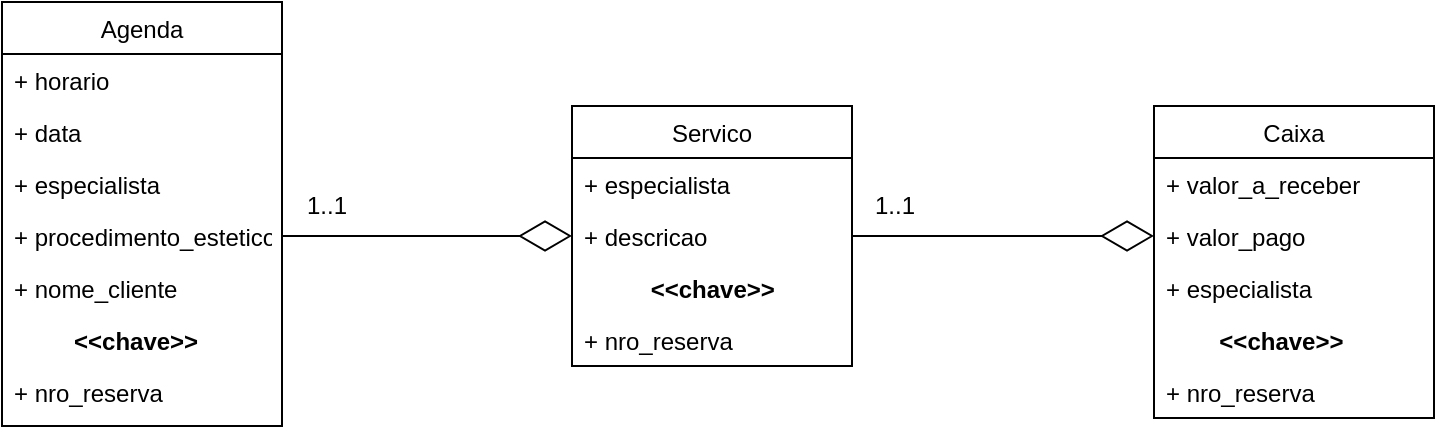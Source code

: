 <mxfile version="14.5.8" type="device"><diagram id="ApU7ivLlY5Xk-aUiQx7j" name="Page-1"><mxGraphModel dx="1038" dy="523" grid="0" gridSize="10" guides="1" tooltips="1" connect="1" arrows="1" fold="1" page="1" pageScale="1" pageWidth="827" pageHeight="1169" math="0" shadow="0"><root><mxCell id="0"/><mxCell id="1" parent="0"/><mxCell id="5TZiywDfYPC32_Dwx4QB-1" value="Servico" style="swimlane;fontStyle=0;childLayout=stackLayout;horizontal=1;startSize=26;fillColor=none;horizontalStack=0;resizeParent=1;resizeParentMax=0;resizeLast=0;collapsible=1;marginBottom=0;" vertex="1" parent="1"><mxGeometry x="365" y="182" width="140" height="130" as="geometry"/></mxCell><mxCell id="5TZiywDfYPC32_Dwx4QB-2" value="+ especialista" style="text;strokeColor=none;fillColor=none;align=left;verticalAlign=top;spacingLeft=4;spacingRight=4;overflow=hidden;rotatable=0;points=[[0,0.5],[1,0.5]];portConstraint=eastwest;" vertex="1" parent="5TZiywDfYPC32_Dwx4QB-1"><mxGeometry y="26" width="140" height="26" as="geometry"/></mxCell><mxCell id="5TZiywDfYPC32_Dwx4QB-21" value="+ descricao" style="text;strokeColor=none;fillColor=none;align=left;verticalAlign=top;spacingLeft=4;spacingRight=4;overflow=hidden;rotatable=0;points=[[0,0.5],[1,0.5]];portConstraint=eastwest;" vertex="1" parent="5TZiywDfYPC32_Dwx4QB-1"><mxGeometry y="52" width="140" height="26" as="geometry"/></mxCell><mxCell id="5TZiywDfYPC32_Dwx4QB-22" value="          &lt;&lt;chave&gt;&gt;" style="text;strokeColor=none;fillColor=none;align=left;verticalAlign=top;spacingLeft=4;spacingRight=4;overflow=hidden;rotatable=0;points=[[0,0.5],[1,0.5]];portConstraint=eastwest;fontStyle=1" vertex="1" parent="5TZiywDfYPC32_Dwx4QB-1"><mxGeometry y="78" width="140" height="26" as="geometry"/></mxCell><mxCell id="5TZiywDfYPC32_Dwx4QB-23" value="+ nro_reserva" style="text;strokeColor=none;fillColor=none;align=left;verticalAlign=top;spacingLeft=4;spacingRight=4;overflow=hidden;rotatable=0;points=[[0,0.5],[1,0.5]];portConstraint=eastwest;" vertex="1" parent="5TZiywDfYPC32_Dwx4QB-1"><mxGeometry y="104" width="140" height="26" as="geometry"/></mxCell><mxCell id="5TZiywDfYPC32_Dwx4QB-9" value="Agenda" style="swimlane;fontStyle=0;childLayout=stackLayout;horizontal=1;startSize=26;fillColor=none;horizontalStack=0;resizeParent=1;resizeParentMax=0;resizeLast=0;collapsible=1;marginBottom=0;" vertex="1" parent="1"><mxGeometry x="80" y="130" width="140" height="212" as="geometry"/></mxCell><mxCell id="5TZiywDfYPC32_Dwx4QB-10" value="+ horario" style="text;strokeColor=none;fillColor=none;align=left;verticalAlign=top;spacingLeft=4;spacingRight=4;overflow=hidden;rotatable=0;points=[[0,0.5],[1,0.5]];portConstraint=eastwest;" vertex="1" parent="5TZiywDfYPC32_Dwx4QB-9"><mxGeometry y="26" width="140" height="26" as="geometry"/></mxCell><mxCell id="5TZiywDfYPC32_Dwx4QB-11" value="+ data" style="text;strokeColor=none;fillColor=none;align=left;verticalAlign=top;spacingLeft=4;spacingRight=4;overflow=hidden;rotatable=0;points=[[0,0.5],[1,0.5]];portConstraint=eastwest;" vertex="1" parent="5TZiywDfYPC32_Dwx4QB-9"><mxGeometry y="52" width="140" height="26" as="geometry"/></mxCell><mxCell id="5TZiywDfYPC32_Dwx4QB-12" value="+ especialista" style="text;strokeColor=none;fillColor=none;align=left;verticalAlign=top;spacingLeft=4;spacingRight=4;overflow=hidden;rotatable=0;points=[[0,0.5],[1,0.5]];portConstraint=eastwest;" vertex="1" parent="5TZiywDfYPC32_Dwx4QB-9"><mxGeometry y="78" width="140" height="26" as="geometry"/></mxCell><mxCell id="5TZiywDfYPC32_Dwx4QB-17" value="+ procedimento_estetico" style="text;strokeColor=none;fillColor=none;align=left;verticalAlign=top;spacingLeft=4;spacingRight=4;overflow=hidden;rotatable=0;points=[[0,0.5],[1,0.5]];portConstraint=eastwest;" vertex="1" parent="5TZiywDfYPC32_Dwx4QB-9"><mxGeometry y="104" width="140" height="26" as="geometry"/></mxCell><mxCell id="5TZiywDfYPC32_Dwx4QB-18" value="+ nome_cliente" style="text;strokeColor=none;fillColor=none;align=left;verticalAlign=top;spacingLeft=4;spacingRight=4;overflow=hidden;rotatable=0;points=[[0,0.5],[1,0.5]];portConstraint=eastwest;" vertex="1" parent="5TZiywDfYPC32_Dwx4QB-9"><mxGeometry y="130" width="140" height="26" as="geometry"/></mxCell><mxCell id="5TZiywDfYPC32_Dwx4QB-20" value="         &lt;&lt;chave&gt;&gt;" style="text;strokeColor=none;fillColor=none;align=left;verticalAlign=top;spacingLeft=4;spacingRight=4;overflow=hidden;rotatable=0;points=[[0,0.5],[1,0.5]];portConstraint=eastwest;fontStyle=1" vertex="1" parent="5TZiywDfYPC32_Dwx4QB-9"><mxGeometry y="156" width="140" height="26" as="geometry"/></mxCell><mxCell id="5TZiywDfYPC32_Dwx4QB-19" value="+ nro_reserva" style="text;strokeColor=none;fillColor=none;align=left;verticalAlign=top;spacingLeft=4;spacingRight=4;overflow=hidden;rotatable=0;points=[[0,0.5],[1,0.5]];portConstraint=eastwest;" vertex="1" parent="5TZiywDfYPC32_Dwx4QB-9"><mxGeometry y="182" width="140" height="30" as="geometry"/></mxCell><mxCell id="5TZiywDfYPC32_Dwx4QB-13" value="Caixa" style="swimlane;fontStyle=0;childLayout=stackLayout;horizontal=1;startSize=26;fillColor=none;horizontalStack=0;resizeParent=1;resizeParentMax=0;resizeLast=0;collapsible=1;marginBottom=0;" vertex="1" parent="1"><mxGeometry x="656" y="182" width="140" height="156" as="geometry"/></mxCell><mxCell id="5TZiywDfYPC32_Dwx4QB-14" value="+ valor_a_receber" style="text;strokeColor=none;fillColor=none;align=left;verticalAlign=top;spacingLeft=4;spacingRight=4;overflow=hidden;rotatable=0;points=[[0,0.5],[1,0.5]];portConstraint=eastwest;" vertex="1" parent="5TZiywDfYPC32_Dwx4QB-13"><mxGeometry y="26" width="140" height="26" as="geometry"/></mxCell><mxCell id="5TZiywDfYPC32_Dwx4QB-15" value="+ valor_pago" style="text;strokeColor=none;fillColor=none;align=left;verticalAlign=top;spacingLeft=4;spacingRight=4;overflow=hidden;rotatable=0;points=[[0,0.5],[1,0.5]];portConstraint=eastwest;" vertex="1" parent="5TZiywDfYPC32_Dwx4QB-13"><mxGeometry y="52" width="140" height="26" as="geometry"/></mxCell><mxCell id="5TZiywDfYPC32_Dwx4QB-16" value="+ especialista" style="text;strokeColor=none;fillColor=none;align=left;verticalAlign=top;spacingLeft=4;spacingRight=4;overflow=hidden;rotatable=0;points=[[0,0.5],[1,0.5]];portConstraint=eastwest;" vertex="1" parent="5TZiywDfYPC32_Dwx4QB-13"><mxGeometry y="78" width="140" height="26" as="geometry"/></mxCell><mxCell id="5TZiywDfYPC32_Dwx4QB-24" value="        &lt;&lt;chave&gt;&gt;" style="text;strokeColor=none;fillColor=none;align=left;verticalAlign=top;spacingLeft=4;spacingRight=4;overflow=hidden;rotatable=0;points=[[0,0.5],[1,0.5]];portConstraint=eastwest;fontStyle=1" vertex="1" parent="5TZiywDfYPC32_Dwx4QB-13"><mxGeometry y="104" width="140" height="26" as="geometry"/></mxCell><mxCell id="5TZiywDfYPC32_Dwx4QB-25" value="+ nro_reserva" style="text;strokeColor=none;fillColor=none;align=left;verticalAlign=top;spacingLeft=4;spacingRight=4;overflow=hidden;rotatable=0;points=[[0,0.5],[1,0.5]];portConstraint=eastwest;" vertex="1" parent="5TZiywDfYPC32_Dwx4QB-13"><mxGeometry y="130" width="140" height="26" as="geometry"/></mxCell><mxCell id="5TZiywDfYPC32_Dwx4QB-26" value="" style="endArrow=diamondThin;endFill=0;endSize=24;html=1;exitX=1;exitY=0.5;exitDx=0;exitDy=0;entryX=0;entryY=0.5;entryDx=0;entryDy=0;" edge="1" parent="1" source="5TZiywDfYPC32_Dwx4QB-17" target="5TZiywDfYPC32_Dwx4QB-21"><mxGeometry width="160" relative="1" as="geometry"><mxPoint x="332" y="270" as="sourcePoint"/><mxPoint x="492" y="270" as="targetPoint"/></mxGeometry></mxCell><mxCell id="5TZiywDfYPC32_Dwx4QB-27" value="" style="endArrow=diamondThin;endFill=0;endSize=24;html=1;entryX=0;entryY=0.5;entryDx=0;entryDy=0;exitX=1;exitY=0.5;exitDx=0;exitDy=0;" edge="1" parent="1" source="5TZiywDfYPC32_Dwx4QB-1" target="5TZiywDfYPC32_Dwx4QB-15"><mxGeometry width="160" relative="1" as="geometry"><mxPoint x="554" y="474" as="sourcePoint"/><mxPoint x="699" y="474" as="targetPoint"/></mxGeometry></mxCell><mxCell id="5TZiywDfYPC32_Dwx4QB-28" value="1..1" style="text;html=1;align=center;verticalAlign=middle;resizable=0;points=[];autosize=1;strokeColor=none;" vertex="1" parent="1"><mxGeometry x="227" y="223" width="30" height="18" as="geometry"/></mxCell><mxCell id="5TZiywDfYPC32_Dwx4QB-29" value="1..1" style="text;html=1;align=center;verticalAlign=middle;resizable=0;points=[];autosize=1;strokeColor=none;" vertex="1" parent="1"><mxGeometry x="511" y="223" width="30" height="18" as="geometry"/></mxCell></root></mxGraphModel></diagram></mxfile>